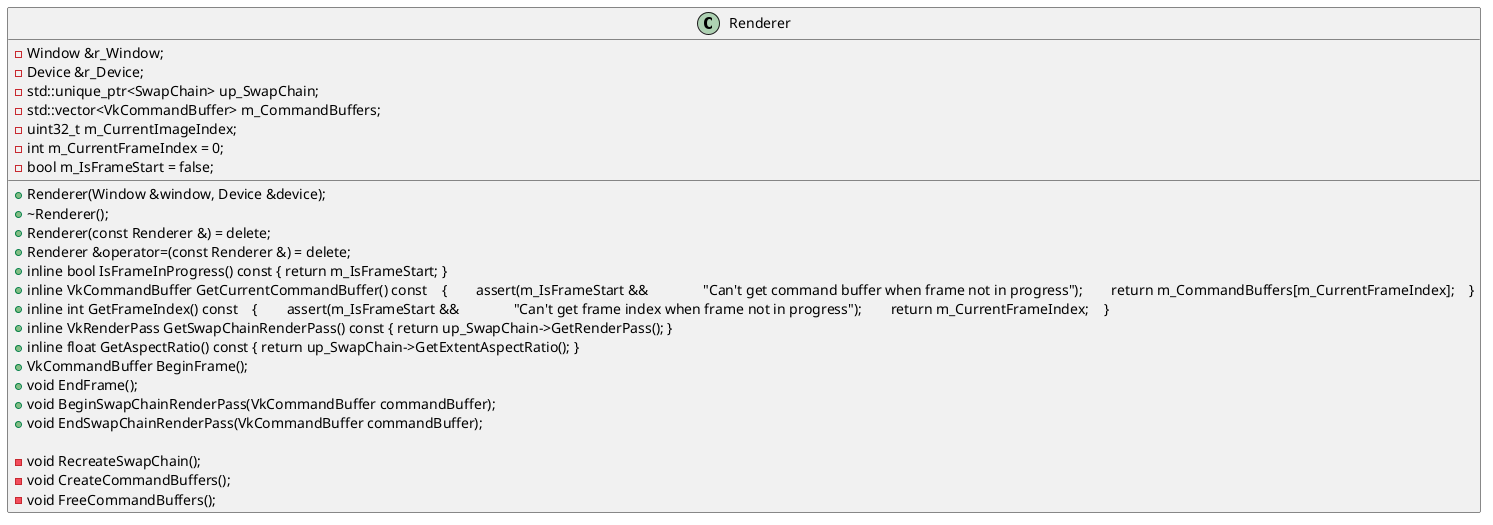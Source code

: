 @startuml
class Renderer
{
    + Renderer(Window &window, Device &device);
    + \~Renderer();
    + Renderer(const Renderer &) = delete;
    + Renderer &operator=(const Renderer &) = delete;
    + inline bool IsFrameInProgress() const { return m_IsFrameStart; }
    + inline VkCommandBuffer GetCurrentCommandBuffer() const\
    {\
        assert(m_IsFrameStart &&\
               "Can't get command buffer when frame not in progress");\
        return m_CommandBuffers[m_CurrentFrameIndex];\
    }
    + inline int GetFrameIndex() const\
    {\
        assert(m_IsFrameStart &&\
               "Can't get frame index when frame not in progress");\
        return m_CurrentFrameIndex;\
    }
    + inline VkRenderPass GetSwapChainRenderPass() const { return up_SwapChain->GetRenderPass(); }
    + inline float GetAspectRatio() const { return up_SwapChain->GetExtentAspectRatio(); }
    + VkCommandBuffer BeginFrame();
    + void EndFrame();
    + void BeginSwapChainRenderPass(VkCommandBuffer commandBuffer);
    + void EndSwapChainRenderPass(VkCommandBuffer commandBuffer);

    - void RecreateSwapChain();
    - void CreateCommandBuffers();
    - void FreeCommandBuffers();

    - Window &r_Window;
    - Device &r_Device;
    - std::unique_ptr<SwapChain> up_SwapChain;
    - std::vector<VkCommandBuffer> m_CommandBuffers;
    - uint32_t m_CurrentImageIndex;
    - int m_CurrentFrameIndex = 0;
    - bool m_IsFrameStart = false;
}
@enduml